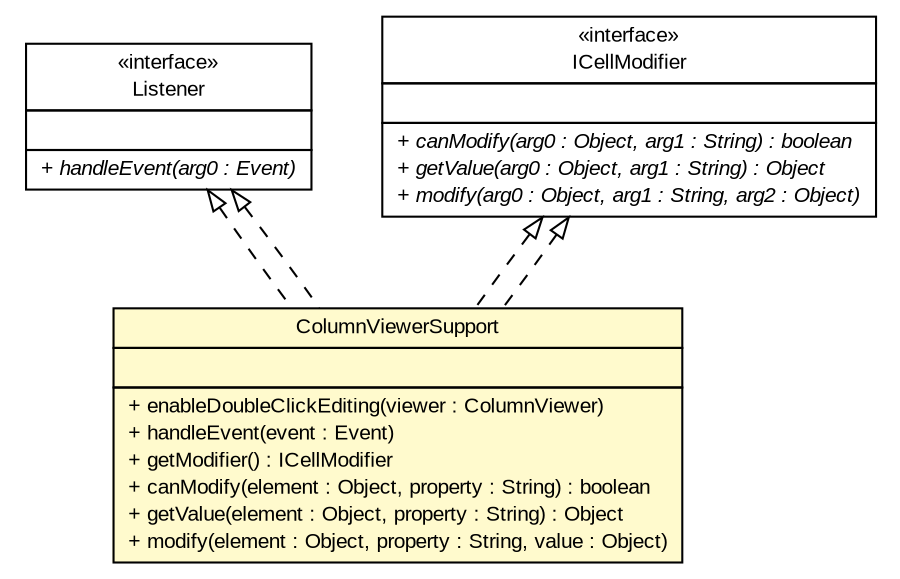 #!/usr/local/bin/dot
#
# Class diagram 
# Generated by UMLGraph version R5_6-24-gf6e263 (http://www.umlgraph.org/)
#

digraph G {
	edge [fontname="arial",fontsize=10,labelfontname="arial",labelfontsize=10];
	node [fontname="arial",fontsize=10,shape=plaintext];
	nodesep=0.25;
	ranksep=0.5;
	// gov.sandia.cf.parts.viewer.editors.ColumnViewerSupport
	c61664 [label=<<table title="gov.sandia.cf.parts.viewer.editors.ColumnViewerSupport" border="0" cellborder="1" cellspacing="0" cellpadding="2" port="p" bgcolor="lemonChiffon" href="./ColumnViewerSupport.html">
		<tr><td><table border="0" cellspacing="0" cellpadding="1">
<tr><td align="center" balign="center"> ColumnViewerSupport </td></tr>
		</table></td></tr>
		<tr><td><table border="0" cellspacing="0" cellpadding="1">
<tr><td align="left" balign="left">  </td></tr>
		</table></td></tr>
		<tr><td><table border="0" cellspacing="0" cellpadding="1">
<tr><td align="left" balign="left"> + enableDoubleClickEditing(viewer : ColumnViewer) </td></tr>
<tr><td align="left" balign="left"> + handleEvent(event : Event) </td></tr>
<tr><td align="left" balign="left"> + getModifier() : ICellModifier </td></tr>
<tr><td align="left" balign="left"> + canModify(element : Object, property : String) : boolean </td></tr>
<tr><td align="left" balign="left"> + getValue(element : Object, property : String) : Object </td></tr>
<tr><td align="left" balign="left"> + modify(element : Object, property : String, value : Object) </td></tr>
		</table></td></tr>
		</table>>, URL="./ColumnViewerSupport.html", fontname="arial", fontcolor="black", fontsize=10.0];
	//gov.sandia.cf.parts.viewer.editors.ColumnViewerSupport implements org.eclipse.swt.widgets.Listener
	c61751:p -> c61664:p [dir=back,arrowtail=empty,style=dashed];
	//gov.sandia.cf.parts.viewer.editors.ColumnViewerSupport implements org.eclipse.jface.viewers.ICellModifier
	c61752:p -> c61664:p [dir=back,arrowtail=empty,style=dashed];
	//gov.sandia.cf.parts.viewer.editors.ColumnViewerSupport implements org.eclipse.swt.widgets.Listener
	c61751:p -> c61664:p [dir=back,arrowtail=empty,style=dashed];
	//gov.sandia.cf.parts.viewer.editors.ColumnViewerSupport implements org.eclipse.jface.viewers.ICellModifier
	c61752:p -> c61664:p [dir=back,arrowtail=empty,style=dashed];
	// org.eclipse.swt.widgets.Listener
	c61751 [label=<<table title="org.eclipse.swt.widgets.Listener" border="0" cellborder="1" cellspacing="0" cellpadding="2" port="p" href="http://java.sun.com/j2se/1.4.2/docs/api/org/eclipse/swt/widgets/Listener.html">
		<tr><td><table border="0" cellspacing="0" cellpadding="1">
<tr><td align="center" balign="center"> &#171;interface&#187; </td></tr>
<tr><td align="center" balign="center"> Listener </td></tr>
		</table></td></tr>
		<tr><td><table border="0" cellspacing="0" cellpadding="1">
<tr><td align="left" balign="left">  </td></tr>
		</table></td></tr>
		<tr><td><table border="0" cellspacing="0" cellpadding="1">
<tr><td align="left" balign="left"><font face="arial italic" point-size="10.0"> + handleEvent(arg0 : Event) </font></td></tr>
		</table></td></tr>
		</table>>, URL="http://java.sun.com/j2se/1.4.2/docs/api/org/eclipse/swt/widgets/Listener.html", fontname="arial", fontcolor="black", fontsize=10.0];
	// org.eclipse.jface.viewers.ICellModifier
	c61752 [label=<<table title="org.eclipse.jface.viewers.ICellModifier" border="0" cellborder="1" cellspacing="0" cellpadding="2" port="p" href="http://java.sun.com/j2se/1.4.2/docs/api/org/eclipse/jface/viewers/ICellModifier.html">
		<tr><td><table border="0" cellspacing="0" cellpadding="1">
<tr><td align="center" balign="center"> &#171;interface&#187; </td></tr>
<tr><td align="center" balign="center"> ICellModifier </td></tr>
		</table></td></tr>
		<tr><td><table border="0" cellspacing="0" cellpadding="1">
<tr><td align="left" balign="left">  </td></tr>
		</table></td></tr>
		<tr><td><table border="0" cellspacing="0" cellpadding="1">
<tr><td align="left" balign="left"><font face="arial italic" point-size="10.0"> + canModify(arg0 : Object, arg1 : String) : boolean </font></td></tr>
<tr><td align="left" balign="left"><font face="arial italic" point-size="10.0"> + getValue(arg0 : Object, arg1 : String) : Object </font></td></tr>
<tr><td align="left" balign="left"><font face="arial italic" point-size="10.0"> + modify(arg0 : Object, arg1 : String, arg2 : Object) </font></td></tr>
		</table></td></tr>
		</table>>, URL="http://java.sun.com/j2se/1.4.2/docs/api/org/eclipse/jface/viewers/ICellModifier.html", fontname="arial", fontcolor="black", fontsize=10.0];
}

